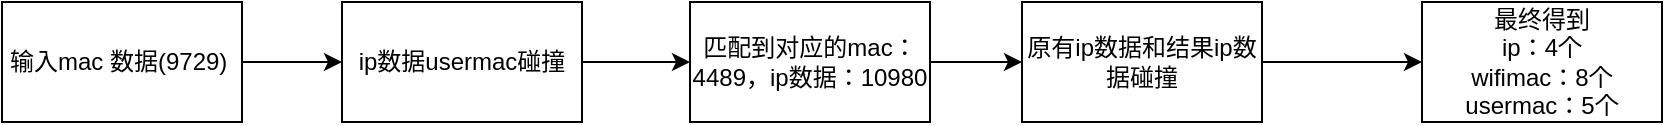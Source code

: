 <mxfile version="14.7.2" type="github" pages="2">
  <diagram id="C5RBs43oDa-KdzZeNtuy" name="Page-1">
    <mxGraphModel dx="1078" dy="527" grid="1" gridSize="10" guides="1" tooltips="1" connect="1" arrows="1" fold="1" page="1" pageScale="1" pageWidth="827" pageHeight="1169" math="0" shadow="0">
      <root>
        <mxCell id="WIyWlLk6GJQsqaUBKTNV-0" />
        <mxCell id="WIyWlLk6GJQsqaUBKTNV-1" parent="WIyWlLk6GJQsqaUBKTNV-0" />
        <mxCell id="943a5a9jv8bSFKne7sgi-5" value="" style="edgeStyle=orthogonalEdgeStyle;rounded=0;orthogonalLoop=1;jettySize=auto;html=1;" edge="1" parent="WIyWlLk6GJQsqaUBKTNV-1" source="943a5a9jv8bSFKne7sgi-1" target="943a5a9jv8bSFKne7sgi-4">
          <mxGeometry relative="1" as="geometry" />
        </mxCell>
        <mxCell id="943a5a9jv8bSFKne7sgi-1" value="输入mac 数据(9729)&amp;nbsp;" style="whiteSpace=wrap;html=1;" vertex="1" parent="WIyWlLk6GJQsqaUBKTNV-1">
          <mxGeometry x="10" y="350" width="120" height="60" as="geometry" />
        </mxCell>
        <mxCell id="943a5a9jv8bSFKne7sgi-7" value="" style="edgeStyle=orthogonalEdgeStyle;rounded=0;orthogonalLoop=1;jettySize=auto;html=1;" edge="1" parent="WIyWlLk6GJQsqaUBKTNV-1" source="943a5a9jv8bSFKne7sgi-4" target="943a5a9jv8bSFKne7sgi-6">
          <mxGeometry relative="1" as="geometry" />
        </mxCell>
        <mxCell id="943a5a9jv8bSFKne7sgi-4" value="ip数据usermac碰撞" style="whiteSpace=wrap;html=1;" vertex="1" parent="WIyWlLk6GJQsqaUBKTNV-1">
          <mxGeometry x="180" y="350" width="120" height="60" as="geometry" />
        </mxCell>
        <mxCell id="943a5a9jv8bSFKne7sgi-12" value="" style="edgeStyle=orthogonalEdgeStyle;rounded=0;orthogonalLoop=1;jettySize=auto;html=1;" edge="1" parent="WIyWlLk6GJQsqaUBKTNV-1" source="943a5a9jv8bSFKne7sgi-6" target="943a5a9jv8bSFKne7sgi-11">
          <mxGeometry relative="1" as="geometry" />
        </mxCell>
        <mxCell id="943a5a9jv8bSFKne7sgi-6" value="匹配到对应的mac：4489，ip数据：10980" style="whiteSpace=wrap;html=1;" vertex="1" parent="WIyWlLk6GJQsqaUBKTNV-1">
          <mxGeometry x="354" y="350" width="120" height="60" as="geometry" />
        </mxCell>
        <mxCell id="uGs5DL58oaK0FRAOYpeO-4" value="" style="edgeStyle=orthogonalEdgeStyle;rounded=0;orthogonalLoop=1;jettySize=auto;html=1;" edge="1" parent="WIyWlLk6GJQsqaUBKTNV-1" source="943a5a9jv8bSFKne7sgi-11" target="uGs5DL58oaK0FRAOYpeO-3">
          <mxGeometry relative="1" as="geometry" />
        </mxCell>
        <mxCell id="943a5a9jv8bSFKne7sgi-11" value="原有ip数据和结果ip数据碰撞" style="whiteSpace=wrap;html=1;" vertex="1" parent="WIyWlLk6GJQsqaUBKTNV-1">
          <mxGeometry x="520" y="350" width="120" height="60" as="geometry" />
        </mxCell>
        <mxCell id="uGs5DL58oaK0FRAOYpeO-3" value="最终得到&lt;br&gt;ip：4个&lt;br&gt;wifimac：8个&lt;br&gt;usermac：5个" style="whiteSpace=wrap;html=1;" vertex="1" parent="WIyWlLk6GJQsqaUBKTNV-1">
          <mxGeometry x="720" y="350" width="120" height="60" as="geometry" />
        </mxCell>
      </root>
    </mxGraphModel>
  </diagram>
  <diagram id="zzfwXdXytqprRkrTwcIb" name="Page-2">
    <mxGraphModel dx="1886" dy="923" grid="1" gridSize="10" guides="1" tooltips="1" connect="1" arrows="1" fold="1" page="1" pageScale="1" pageWidth="827" pageHeight="1169" math="0" shadow="0">
      <root>
        <mxCell id="EldLkOiBM1FfZQ6YDA5C-0" />
        <mxCell id="EldLkOiBM1FfZQ6YDA5C-1" parent="EldLkOiBM1FfZQ6YDA5C-0" />
      </root>
    </mxGraphModel>
  </diagram>
</mxfile>
